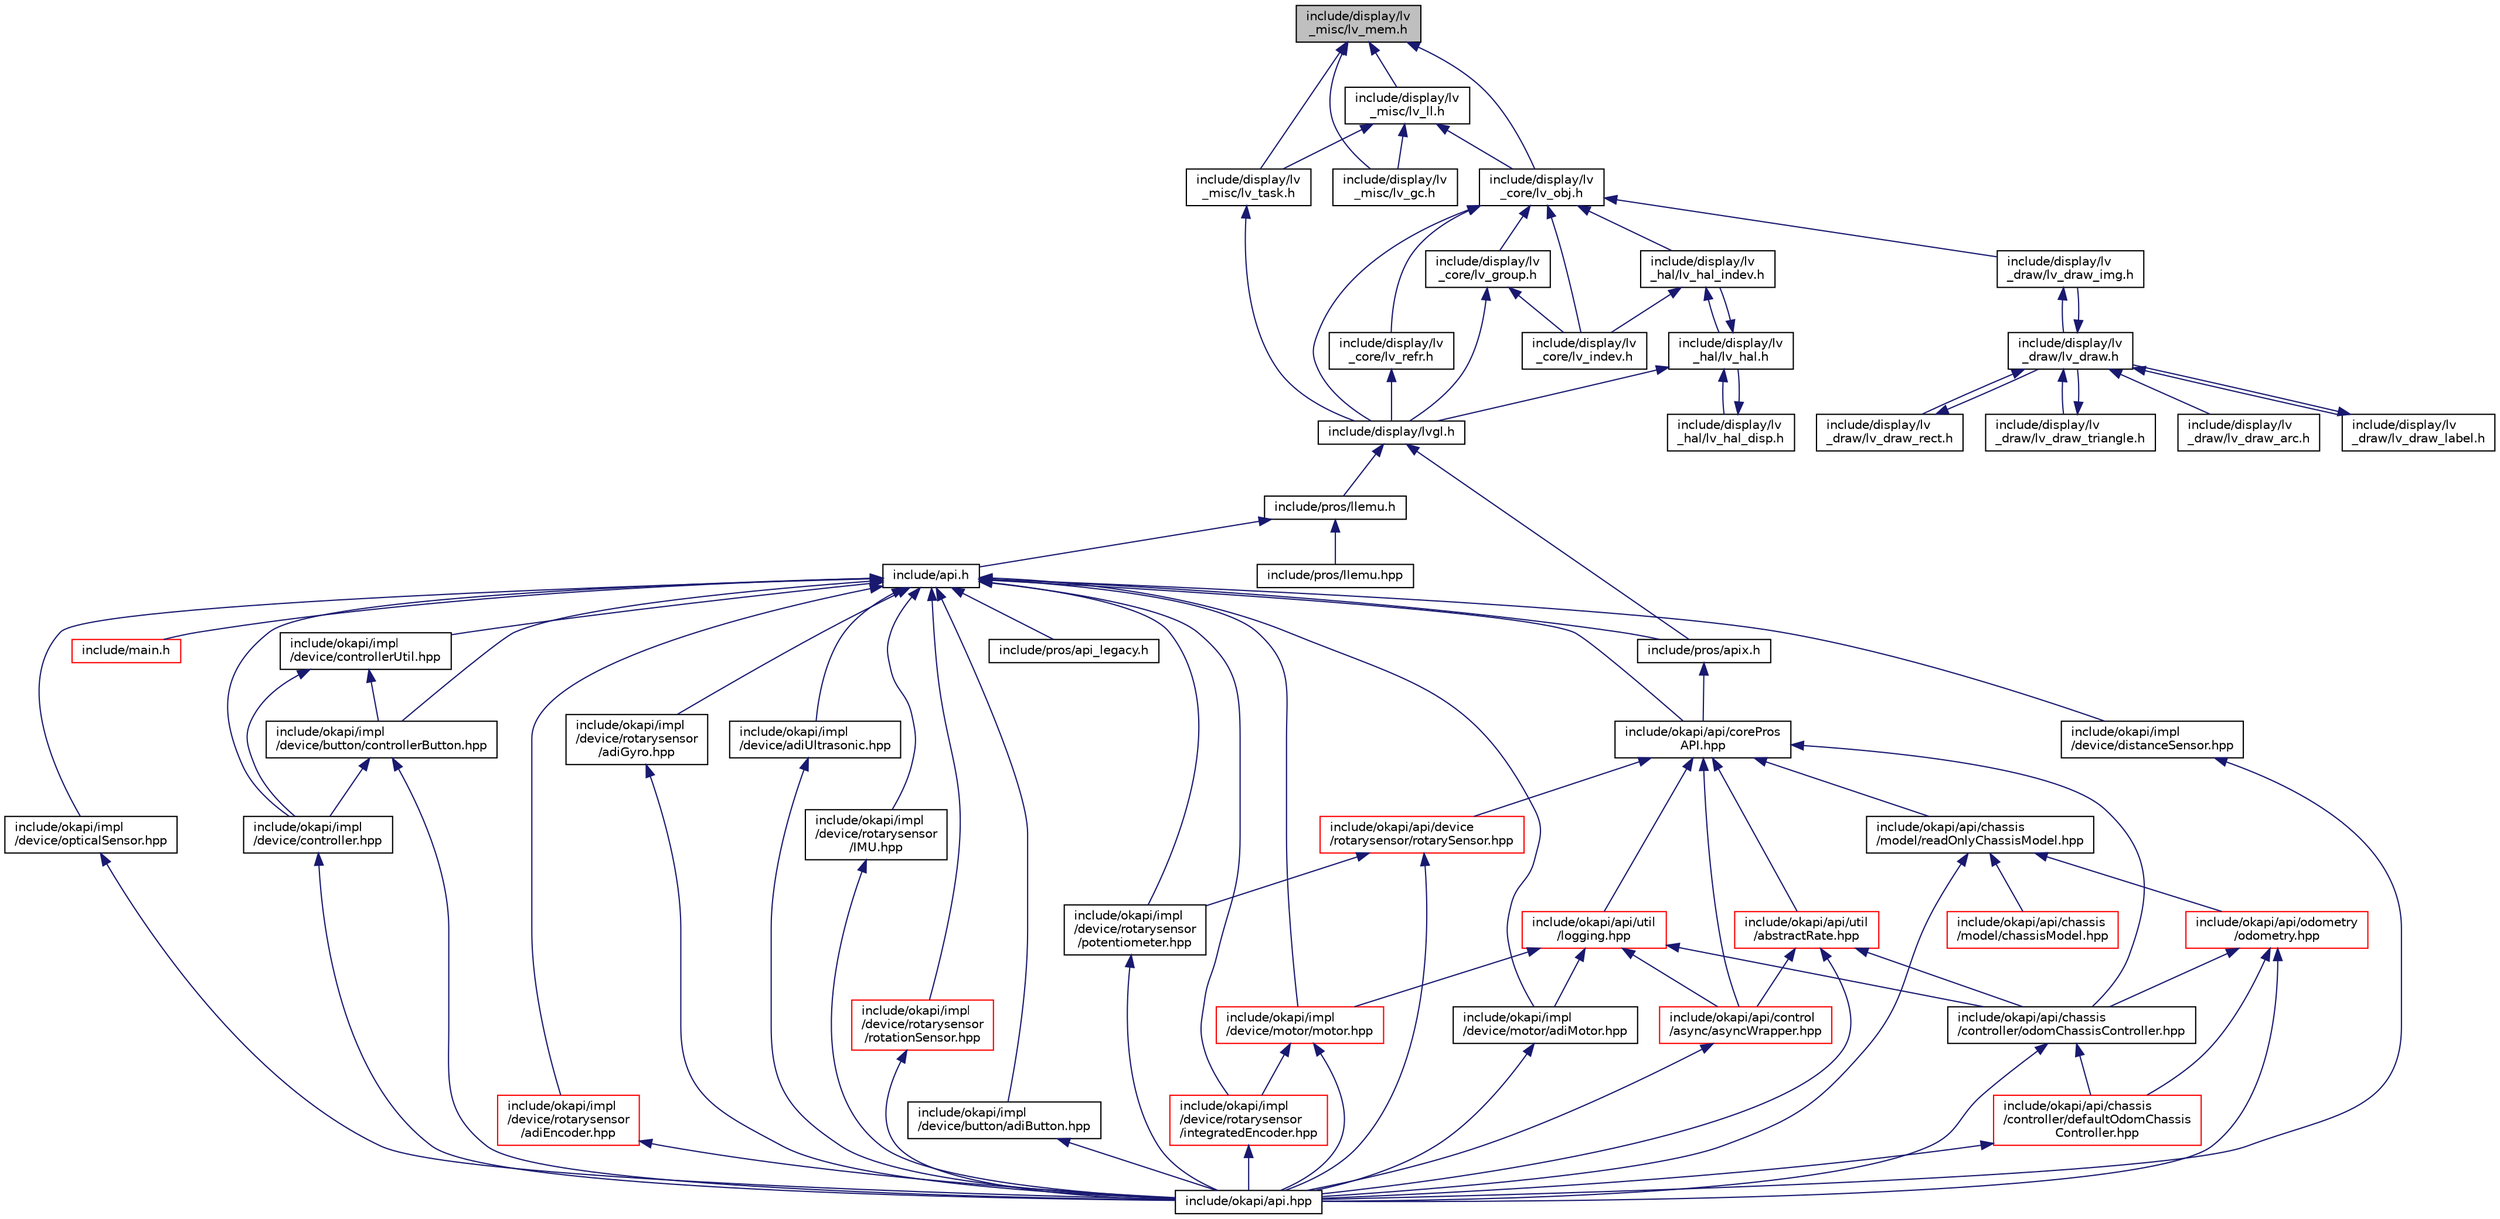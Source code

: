 digraph "include/display/lv_misc/lv_mem.h"
{
 // LATEX_PDF_SIZE
  edge [fontname="Helvetica",fontsize="10",labelfontname="Helvetica",labelfontsize="10"];
  node [fontname="Helvetica",fontsize="10",shape=record];
  Node1 [label="include/display/lv\l_misc/lv_mem.h",height=0.2,width=0.4,color="black", fillcolor="grey75", style="filled", fontcolor="black",tooltip=" "];
  Node1 -> Node2 [dir="back",color="midnightblue",fontsize="10",style="solid"];
  Node2 [label="include/display/lv\l_core/lv_obj.h",height=0.2,width=0.4,color="black", fillcolor="white", style="filled",URL="$lv__obj_8h.html",tooltip=" "];
  Node2 -> Node3 [dir="back",color="midnightblue",fontsize="10",style="solid"];
  Node3 [label="include/display/lv\l_core/lv_group.h",height=0.2,width=0.4,color="black", fillcolor="white", style="filled",URL="$lv__group_8h.html",tooltip=" "];
  Node3 -> Node4 [dir="back",color="midnightblue",fontsize="10",style="solid"];
  Node4 [label="include/display/lv\l_core/lv_indev.h",height=0.2,width=0.4,color="black", fillcolor="white", style="filled",URL="$lv__indev_8h.html",tooltip=" "];
  Node3 -> Node5 [dir="back",color="midnightblue",fontsize="10",style="solid"];
  Node5 [label="include/display/lvgl.h",height=0.2,width=0.4,color="black", fillcolor="white", style="filled",URL="$lvgl_8h.html",tooltip=" "];
  Node5 -> Node6 [dir="back",color="midnightblue",fontsize="10",style="solid"];
  Node6 [label="include/pros/apix.h",height=0.2,width=0.4,color="black", fillcolor="white", style="filled",URL="$apix_8h.html",tooltip=" "];
  Node6 -> Node7 [dir="back",color="midnightblue",fontsize="10",style="solid"];
  Node7 [label="include/okapi/api/corePros\lAPI.hpp",height=0.2,width=0.4,color="black", fillcolor="white", style="filled",URL="$coreProsAPI_8hpp.html",tooltip=" "];
  Node7 -> Node8 [dir="back",color="midnightblue",fontsize="10",style="solid"];
  Node8 [label="include/okapi/api/chassis\l/controller/odomChassisController.hpp",height=0.2,width=0.4,color="black", fillcolor="white", style="filled",URL="$odomChassisController_8hpp.html",tooltip=" "];
  Node8 -> Node9 [dir="back",color="midnightblue",fontsize="10",style="solid"];
  Node9 [label="include/okapi/api/chassis\l/controller/defaultOdomChassis\lController.hpp",height=0.2,width=0.4,color="red", fillcolor="white", style="filled",URL="$defaultOdomChassisController_8hpp.html",tooltip=" "];
  Node9 -> Node10 [dir="back",color="midnightblue",fontsize="10",style="solid"];
  Node10 [label="include/okapi/api.hpp",height=0.2,width=0.4,color="black", fillcolor="white", style="filled",URL="$okapi_2api_8hpp.html",tooltip=" "];
  Node8 -> Node10 [dir="back",color="midnightblue",fontsize="10",style="solid"];
  Node7 -> Node12 [dir="back",color="midnightblue",fontsize="10",style="solid"];
  Node12 [label="include/okapi/api/chassis\l/model/readOnlyChassisModel.hpp",height=0.2,width=0.4,color="black", fillcolor="white", style="filled",URL="$readOnlyChassisModel_8hpp.html",tooltip=" "];
  Node12 -> Node13 [dir="back",color="midnightblue",fontsize="10",style="solid"];
  Node13 [label="include/okapi/api/chassis\l/model/chassisModel.hpp",height=0.2,width=0.4,color="red", fillcolor="white", style="filled",URL="$chassisModel_8hpp.html",tooltip=" "];
  Node12 -> Node25 [dir="back",color="midnightblue",fontsize="10",style="solid"];
  Node25 [label="include/okapi/api/odometry\l/odometry.hpp",height=0.2,width=0.4,color="red", fillcolor="white", style="filled",URL="$odometry_8hpp.html",tooltip=" "];
  Node25 -> Node9 [dir="back",color="midnightblue",fontsize="10",style="solid"];
  Node25 -> Node8 [dir="back",color="midnightblue",fontsize="10",style="solid"];
  Node25 -> Node10 [dir="back",color="midnightblue",fontsize="10",style="solid"];
  Node12 -> Node10 [dir="back",color="midnightblue",fontsize="10",style="solid"];
  Node7 -> Node27 [dir="back",color="midnightblue",fontsize="10",style="solid"];
  Node27 [label="include/okapi/api/control\l/async/asyncWrapper.hpp",height=0.2,width=0.4,color="red", fillcolor="white", style="filled",URL="$asyncWrapper_8hpp.html",tooltip=" "];
  Node27 -> Node10 [dir="back",color="midnightblue",fontsize="10",style="solid"];
  Node7 -> Node32 [dir="back",color="midnightblue",fontsize="10",style="solid"];
  Node32 [label="include/okapi/api/device\l/rotarysensor/rotarySensor.hpp",height=0.2,width=0.4,color="red", fillcolor="white", style="filled",URL="$rotarySensor_8hpp.html",tooltip=" "];
  Node32 -> Node10 [dir="back",color="midnightblue",fontsize="10",style="solid"];
  Node32 -> Node61 [dir="back",color="midnightblue",fontsize="10",style="solid"];
  Node61 [label="include/okapi/impl\l/device/rotarysensor\l/potentiometer.hpp",height=0.2,width=0.4,color="black", fillcolor="white", style="filled",URL="$potentiometer_8hpp.html",tooltip=" "];
  Node61 -> Node10 [dir="back",color="midnightblue",fontsize="10",style="solid"];
  Node7 -> Node62 [dir="back",color="midnightblue",fontsize="10",style="solid"];
  Node62 [label="include/okapi/api/util\l/abstractRate.hpp",height=0.2,width=0.4,color="red", fillcolor="white", style="filled",URL="$abstractRate_8hpp.html",tooltip=" "];
  Node62 -> Node8 [dir="back",color="midnightblue",fontsize="10",style="solid"];
  Node62 -> Node27 [dir="back",color="midnightblue",fontsize="10",style="solid"];
  Node62 -> Node10 [dir="back",color="midnightblue",fontsize="10",style="solid"];
  Node7 -> Node42 [dir="back",color="midnightblue",fontsize="10",style="solid"];
  Node42 [label="include/okapi/api/util\l/logging.hpp",height=0.2,width=0.4,color="red", fillcolor="white", style="filled",URL="$logging_8hpp.html",tooltip=" "];
  Node42 -> Node8 [dir="back",color="midnightblue",fontsize="10",style="solid"];
  Node42 -> Node27 [dir="back",color="midnightblue",fontsize="10",style="solid"];
  Node42 -> Node53 [dir="back",color="midnightblue",fontsize="10",style="solid"];
  Node53 [label="include/okapi/impl\l/device/motor/adiMotor.hpp",height=0.2,width=0.4,color="black", fillcolor="white", style="filled",URL="$adiMotor_8hpp.html",tooltip=" "];
  Node53 -> Node10 [dir="back",color="midnightblue",fontsize="10",style="solid"];
  Node42 -> Node54 [dir="back",color="midnightblue",fontsize="10",style="solid"];
  Node54 [label="include/okapi/impl\l/device/motor/motor.hpp",height=0.2,width=0.4,color="red", fillcolor="white", style="filled",URL="$motor_8hpp.html",tooltip=" "];
  Node54 -> Node10 [dir="back",color="midnightblue",fontsize="10",style="solid"];
  Node54 -> Node56 [dir="back",color="midnightblue",fontsize="10",style="solid"];
  Node56 [label="include/okapi/impl\l/device/rotarysensor\l/integratedEncoder.hpp",height=0.2,width=0.4,color="red", fillcolor="white", style="filled",URL="$integratedEncoder_8hpp.html",tooltip=" "];
  Node56 -> Node10 [dir="back",color="midnightblue",fontsize="10",style="solid"];
  Node5 -> Node67 [dir="back",color="midnightblue",fontsize="10",style="solid"];
  Node67 [label="include/pros/llemu.h",height=0.2,width=0.4,color="black", fillcolor="white", style="filled",URL="$llemu_8h.html",tooltip=" "];
  Node67 -> Node68 [dir="back",color="midnightblue",fontsize="10",style="solid"];
  Node68 [label="include/api.h",height=0.2,width=0.4,color="black", fillcolor="white", style="filled",URL="$api_8h.html",tooltip=" "];
  Node68 -> Node69 [dir="back",color="midnightblue",fontsize="10",style="solid"];
  Node69 [label="include/main.h",height=0.2,width=0.4,color="red", fillcolor="white", style="filled",URL="$main_8h.html",tooltip=" "];
  Node68 -> Node7 [dir="back",color="midnightblue",fontsize="10",style="solid"];
  Node68 -> Node78 [dir="back",color="midnightblue",fontsize="10",style="solid"];
  Node78 [label="include/okapi/impl\l/device/adiUltrasonic.hpp",height=0.2,width=0.4,color="black", fillcolor="white", style="filled",URL="$adiUltrasonic_8hpp.html",tooltip=" "];
  Node78 -> Node10 [dir="back",color="midnightblue",fontsize="10",style="solid"];
  Node68 -> Node79 [dir="back",color="midnightblue",fontsize="10",style="solid"];
  Node79 [label="include/okapi/impl\l/device/button/adiButton.hpp",height=0.2,width=0.4,color="black", fillcolor="white", style="filled",URL="$adiButton_8hpp.html",tooltip=" "];
  Node79 -> Node10 [dir="back",color="midnightblue",fontsize="10",style="solid"];
  Node68 -> Node80 [dir="back",color="midnightblue",fontsize="10",style="solid"];
  Node80 [label="include/okapi/impl\l/device/button/controllerButton.hpp",height=0.2,width=0.4,color="black", fillcolor="white", style="filled",URL="$controllerButton_8hpp.html",tooltip=" "];
  Node80 -> Node10 [dir="back",color="midnightblue",fontsize="10",style="solid"];
  Node80 -> Node81 [dir="back",color="midnightblue",fontsize="10",style="solid"];
  Node81 [label="include/okapi/impl\l/device/controller.hpp",height=0.2,width=0.4,color="black", fillcolor="white", style="filled",URL="$controller_8hpp.html",tooltip=" "];
  Node81 -> Node10 [dir="back",color="midnightblue",fontsize="10",style="solid"];
  Node68 -> Node81 [dir="back",color="midnightblue",fontsize="10",style="solid"];
  Node68 -> Node82 [dir="back",color="midnightblue",fontsize="10",style="solid"];
  Node82 [label="include/okapi/impl\l/device/controllerUtil.hpp",height=0.2,width=0.4,color="black", fillcolor="white", style="filled",URL="$controllerUtil_8hpp.html",tooltip=" "];
  Node82 -> Node80 [dir="back",color="midnightblue",fontsize="10",style="solid"];
  Node82 -> Node81 [dir="back",color="midnightblue",fontsize="10",style="solid"];
  Node68 -> Node83 [dir="back",color="midnightblue",fontsize="10",style="solid"];
  Node83 [label="include/okapi/impl\l/device/distanceSensor.hpp",height=0.2,width=0.4,color="black", fillcolor="white", style="filled",URL="$distanceSensor_8hpp.html",tooltip=" "];
  Node83 -> Node10 [dir="back",color="midnightblue",fontsize="10",style="solid"];
  Node68 -> Node53 [dir="back",color="midnightblue",fontsize="10",style="solid"];
  Node68 -> Node54 [dir="back",color="midnightblue",fontsize="10",style="solid"];
  Node68 -> Node84 [dir="back",color="midnightblue",fontsize="10",style="solid"];
  Node84 [label="include/okapi/impl\l/device/opticalSensor.hpp",height=0.2,width=0.4,color="black", fillcolor="white", style="filled",URL="$opticalSensor_8hpp.html",tooltip=" "];
  Node84 -> Node10 [dir="back",color="midnightblue",fontsize="10",style="solid"];
  Node68 -> Node57 [dir="back",color="midnightblue",fontsize="10",style="solid"];
  Node57 [label="include/okapi/impl\l/device/rotarysensor\l/adiEncoder.hpp",height=0.2,width=0.4,color="red", fillcolor="white", style="filled",URL="$adiEncoder_8hpp.html",tooltip=" "];
  Node57 -> Node10 [dir="back",color="midnightblue",fontsize="10",style="solid"];
  Node68 -> Node58 [dir="back",color="midnightblue",fontsize="10",style="solid"];
  Node58 [label="include/okapi/impl\l/device/rotarysensor\l/adiGyro.hpp",height=0.2,width=0.4,color="black", fillcolor="white", style="filled",URL="$adiGyro_8hpp.html",tooltip=" "];
  Node58 -> Node10 [dir="back",color="midnightblue",fontsize="10",style="solid"];
  Node68 -> Node59 [dir="back",color="midnightblue",fontsize="10",style="solid"];
  Node59 [label="include/okapi/impl\l/device/rotarysensor\l/IMU.hpp",height=0.2,width=0.4,color="black", fillcolor="white", style="filled",URL="$IMU_8hpp.html",tooltip=" "];
  Node59 -> Node10 [dir="back",color="midnightblue",fontsize="10",style="solid"];
  Node68 -> Node56 [dir="back",color="midnightblue",fontsize="10",style="solid"];
  Node68 -> Node61 [dir="back",color="midnightblue",fontsize="10",style="solid"];
  Node68 -> Node60 [dir="back",color="midnightblue",fontsize="10",style="solid"];
  Node60 [label="include/okapi/impl\l/device/rotarysensor\l/rotationSensor.hpp",height=0.2,width=0.4,color="red", fillcolor="white", style="filled",URL="$rotationSensor_8hpp.html",tooltip=" "];
  Node60 -> Node10 [dir="back",color="midnightblue",fontsize="10",style="solid"];
  Node68 -> Node85 [dir="back",color="midnightblue",fontsize="10",style="solid"];
  Node85 [label="include/pros/api_legacy.h",height=0.2,width=0.4,color="black", fillcolor="white", style="filled",URL="$api__legacy_8h.html",tooltip=" "];
  Node68 -> Node6 [dir="back",color="midnightblue",fontsize="10",style="solid"];
  Node67 -> Node86 [dir="back",color="midnightblue",fontsize="10",style="solid"];
  Node86 [label="include/pros/llemu.hpp",height=0.2,width=0.4,color="black", fillcolor="white", style="filled",URL="$llemu_8hpp.html",tooltip=" "];
  Node2 -> Node4 [dir="back",color="midnightblue",fontsize="10",style="solid"];
  Node2 -> Node87 [dir="back",color="midnightblue",fontsize="10",style="solid"];
  Node87 [label="include/display/lv\l_core/lv_refr.h",height=0.2,width=0.4,color="black", fillcolor="white", style="filled",URL="$lv__refr_8h.html",tooltip=" "];
  Node87 -> Node5 [dir="back",color="midnightblue",fontsize="10",style="solid"];
  Node2 -> Node88 [dir="back",color="midnightblue",fontsize="10",style="solid"];
  Node88 [label="include/display/lv\l_draw/lv_draw_img.h",height=0.2,width=0.4,color="black", fillcolor="white", style="filled",URL="$lv__draw__img_8h.html",tooltip=" "];
  Node88 -> Node89 [dir="back",color="midnightblue",fontsize="10",style="solid"];
  Node89 [label="include/display/lv\l_draw/lv_draw.h",height=0.2,width=0.4,color="black", fillcolor="white", style="filled",URL="$lv__draw_8h.html",tooltip=" "];
  Node89 -> Node90 [dir="back",color="midnightblue",fontsize="10",style="solid"];
  Node90 [label="include/display/lv\l_draw/lv_draw_arc.h",height=0.2,width=0.4,color="black", fillcolor="white", style="filled",URL="$lv__draw__arc_8h.html",tooltip=" "];
  Node89 -> Node88 [dir="back",color="midnightblue",fontsize="10",style="solid"];
  Node89 -> Node91 [dir="back",color="midnightblue",fontsize="10",style="solid"];
  Node91 [label="include/display/lv\l_draw/lv_draw_label.h",height=0.2,width=0.4,color="black", fillcolor="white", style="filled",URL="$lv__draw__label_8h.html",tooltip=" "];
  Node91 -> Node89 [dir="back",color="midnightblue",fontsize="10",style="solid"];
  Node89 -> Node92 [dir="back",color="midnightblue",fontsize="10",style="solid"];
  Node92 [label="include/display/lv\l_draw/lv_draw_rect.h",height=0.2,width=0.4,color="black", fillcolor="white", style="filled",URL="$lv__draw__rect_8h.html",tooltip=" "];
  Node92 -> Node89 [dir="back",color="midnightblue",fontsize="10",style="solid"];
  Node89 -> Node93 [dir="back",color="midnightblue",fontsize="10",style="solid"];
  Node93 [label="include/display/lv\l_draw/lv_draw_triangle.h",height=0.2,width=0.4,color="black", fillcolor="white", style="filled",URL="$lv__draw__triangle_8h.html",tooltip=" "];
  Node93 -> Node89 [dir="back",color="midnightblue",fontsize="10",style="solid"];
  Node2 -> Node94 [dir="back",color="midnightblue",fontsize="10",style="solid"];
  Node94 [label="include/display/lv\l_hal/lv_hal_indev.h",height=0.2,width=0.4,color="black", fillcolor="white", style="filled",URL="$lv__hal__indev_8h.html",tooltip=" "];
  Node94 -> Node4 [dir="back",color="midnightblue",fontsize="10",style="solid"];
  Node94 -> Node95 [dir="back",color="midnightblue",fontsize="10",style="solid"];
  Node95 [label="include/display/lv\l_hal/lv_hal.h",height=0.2,width=0.4,color="black", fillcolor="white", style="filled",URL="$lv__hal_8h.html",tooltip=" "];
  Node95 -> Node96 [dir="back",color="midnightblue",fontsize="10",style="solid"];
  Node96 [label="include/display/lv\l_hal/lv_hal_disp.h",height=0.2,width=0.4,color="black", fillcolor="white", style="filled",URL="$lv__hal__disp_8h.html",tooltip=" "];
  Node96 -> Node95 [dir="back",color="midnightblue",fontsize="10",style="solid"];
  Node95 -> Node94 [dir="back",color="midnightblue",fontsize="10",style="solid"];
  Node95 -> Node5 [dir="back",color="midnightblue",fontsize="10",style="solid"];
  Node2 -> Node5 [dir="back",color="midnightblue",fontsize="10",style="solid"];
  Node1 -> Node97 [dir="back",color="midnightblue",fontsize="10",style="solid"];
  Node97 [label="include/display/lv\l_misc/lv_gc.h",height=0.2,width=0.4,color="black", fillcolor="white", style="filled",URL="$lv__gc_8h.html",tooltip=" "];
  Node1 -> Node98 [dir="back",color="midnightblue",fontsize="10",style="solid"];
  Node98 [label="include/display/lv\l_misc/lv_ll.h",height=0.2,width=0.4,color="black", fillcolor="white", style="filled",URL="$lv__ll_8h.html",tooltip=" "];
  Node98 -> Node2 [dir="back",color="midnightblue",fontsize="10",style="solid"];
  Node98 -> Node97 [dir="back",color="midnightblue",fontsize="10",style="solid"];
  Node98 -> Node99 [dir="back",color="midnightblue",fontsize="10",style="solid"];
  Node99 [label="include/display/lv\l_misc/lv_task.h",height=0.2,width=0.4,color="black", fillcolor="white", style="filled",URL="$lv__task_8h.html",tooltip=" "];
  Node99 -> Node5 [dir="back",color="midnightblue",fontsize="10",style="solid"];
  Node1 -> Node99 [dir="back",color="midnightblue",fontsize="10",style="solid"];
}
